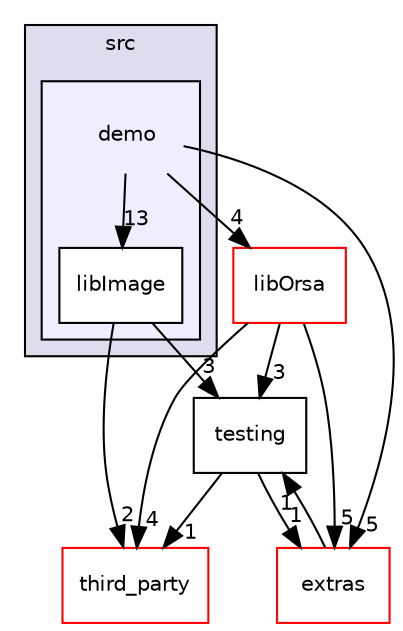 digraph "src/third_party/orsa-fundamental_1.0/src/demo" {
  compound=true
  node [ fontsize="10", fontname="Helvetica"];
  edge [ labelfontsize="10", labelfontname="Helvetica"];
  subgraph clusterdir_54d8ad77591c48ad1d4550f250508655 {
    graph [ bgcolor="#ddddee", pencolor="black", label="src" fontname="Helvetica", fontsize="10", URL="dir_54d8ad77591c48ad1d4550f250508655.html"]
  subgraph clusterdir_5f0c210022b340d13ca348e93bc183f6 {
    graph [ bgcolor="#eeeeff", pencolor="black", label="" URL="dir_5f0c210022b340d13ca348e93bc183f6.html"];
    dir_5f0c210022b340d13ca348e93bc183f6 [shape=plaintext label="demo"];
    dir_5ed073f5ca30c1bec7b3b85c89f82ad3 [shape=box label="libImage" color="black" fillcolor="white" style="filled" URL="dir_5ed073f5ca30c1bec7b3b85c89f82ad3.html"];
  }
  }
  dir_71f19c5c742a2e99bd24c6f780db6125 [shape=box label="libOrsa" fillcolor="white" style="filled" color="red" URL="dir_71f19c5c742a2e99bd24c6f780db6125.html"];
  dir_d2857a8c39923ae6d1791e6162855108 [shape=box label="testing" URL="dir_d2857a8c39923ae6d1791e6162855108.html"];
  dir_4a27f9e785ec53a1db7bb603f435ba9e [shape=box label="third_party" fillcolor="white" style="filled" color="red" URL="dir_4a27f9e785ec53a1db7bb603f435ba9e.html"];
  dir_01fbf893a95991415cb660355a93b011 [shape=box label="extras" fillcolor="white" style="filled" color="red" URL="dir_01fbf893a95991415cb660355a93b011.html"];
  dir_71f19c5c742a2e99bd24c6f780db6125->dir_d2857a8c39923ae6d1791e6162855108 [headlabel="3", labeldistance=1.5 headhref="dir_000015_000022.html"];
  dir_71f19c5c742a2e99bd24c6f780db6125->dir_4a27f9e785ec53a1db7bb603f435ba9e [headlabel="4", labeldistance=1.5 headhref="dir_000015_000023.html"];
  dir_71f19c5c742a2e99bd24c6f780db6125->dir_01fbf893a95991415cb660355a93b011 [headlabel="5", labeldistance=1.5 headhref="dir_000015_000016.html"];
  dir_d2857a8c39923ae6d1791e6162855108->dir_4a27f9e785ec53a1db7bb603f435ba9e [headlabel="1", labeldistance=1.5 headhref="dir_000022_000023.html"];
  dir_d2857a8c39923ae6d1791e6162855108->dir_01fbf893a95991415cb660355a93b011 [headlabel="1", labeldistance=1.5 headhref="dir_000022_000016.html"];
  dir_5f0c210022b340d13ca348e93bc183f6->dir_71f19c5c742a2e99bd24c6f780db6125 [headlabel="4", labeldistance=1.5 headhref="dir_000013_000015.html"];
  dir_5f0c210022b340d13ca348e93bc183f6->dir_01fbf893a95991415cb660355a93b011 [headlabel="5", labeldistance=1.5 headhref="dir_000013_000016.html"];
  dir_5f0c210022b340d13ca348e93bc183f6->dir_5ed073f5ca30c1bec7b3b85c89f82ad3 [headlabel="13", labeldistance=1.5 headhref="dir_000013_000014.html"];
  dir_01fbf893a95991415cb660355a93b011->dir_d2857a8c39923ae6d1791e6162855108 [headlabel="1", labeldistance=1.5 headhref="dir_000016_000022.html"];
  dir_5ed073f5ca30c1bec7b3b85c89f82ad3->dir_d2857a8c39923ae6d1791e6162855108 [headlabel="3", labeldistance=1.5 headhref="dir_000014_000022.html"];
  dir_5ed073f5ca30c1bec7b3b85c89f82ad3->dir_4a27f9e785ec53a1db7bb603f435ba9e [headlabel="2", labeldistance=1.5 headhref="dir_000014_000023.html"];
}
